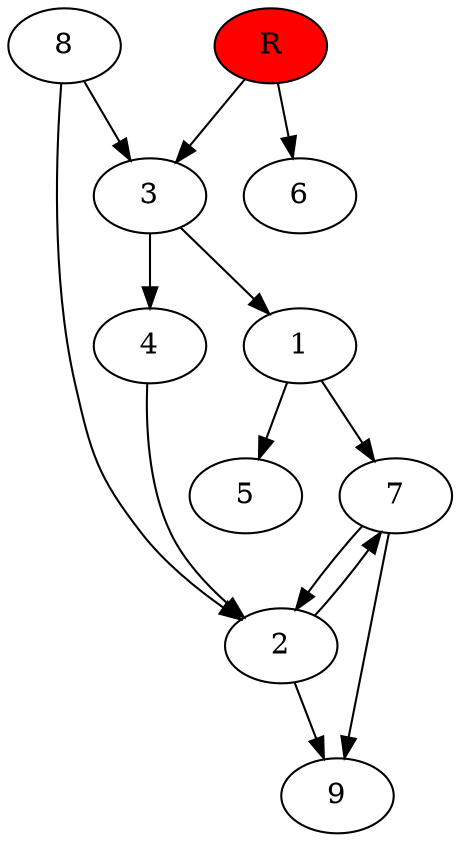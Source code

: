 digraph prb33081 {
	1
	2
	3
	4
	5
	6
	7
	8
	R [fillcolor="#ff0000" style=filled]
	1 -> 5
	1 -> 7
	2 -> 7
	2 -> 9
	3 -> 1
	3 -> 4
	4 -> 2
	7 -> 2
	7 -> 9
	8 -> 2
	8 -> 3
	R -> 3
	R -> 6
}

